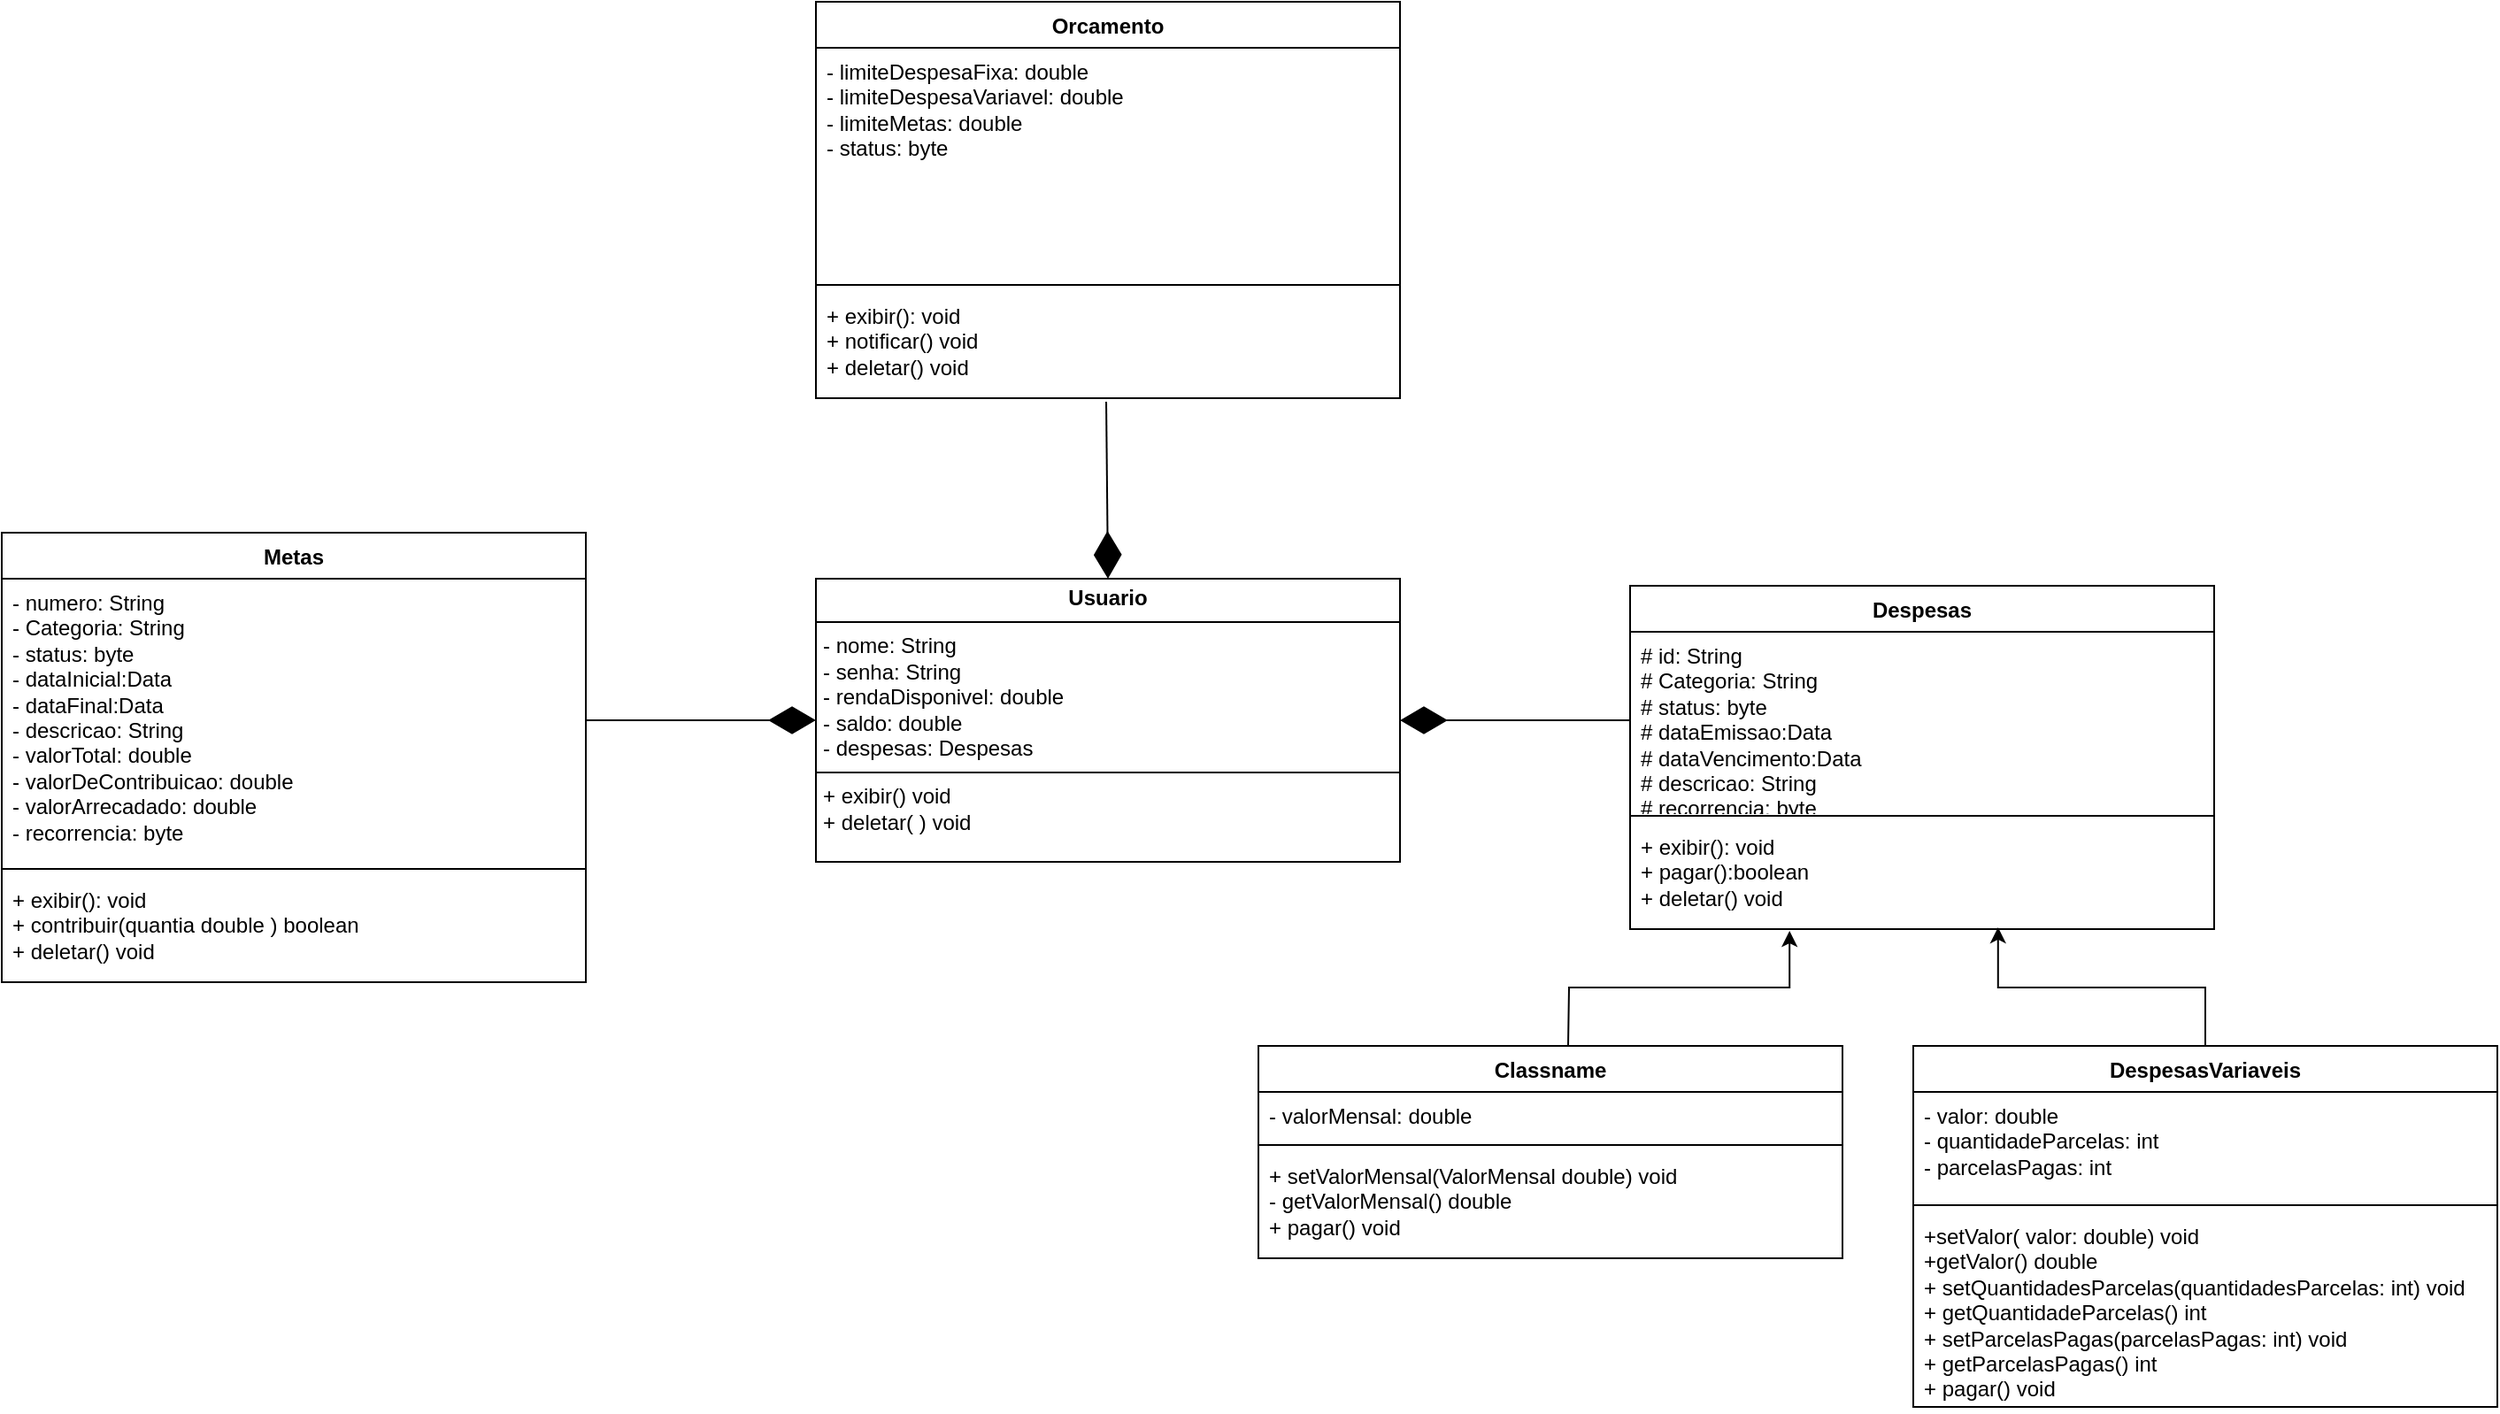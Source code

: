 <mxfile version="24.0.5" type="github">
  <diagram id="C5RBs43oDa-KdzZeNtuy" name="Page-1">
    <mxGraphModel dx="2261" dy="1949" grid="1" gridSize="10" guides="1" tooltips="1" connect="1" arrows="1" fold="1" page="1" pageScale="1" pageWidth="827" pageHeight="1169" math="0" shadow="0">
      <root>
        <mxCell id="WIyWlLk6GJQsqaUBKTNV-0" />
        <mxCell id="WIyWlLk6GJQsqaUBKTNV-1" parent="WIyWlLk6GJQsqaUBKTNV-0" />
        <mxCell id="Xsj6mDMWJkw63rFZN-va-0" value="&lt;p style=&quot;margin:0px;margin-top:4px;text-align:center;&quot;&gt;&lt;b&gt;Usuario&lt;/b&gt;&lt;/p&gt;&lt;hr size=&quot;1&quot; style=&quot;border-style:solid;&quot;&gt;&lt;p style=&quot;margin:0px;margin-left:4px;&quot;&gt;- nome: String&lt;/p&gt;&lt;p style=&quot;margin:0px;margin-left:4px;&quot;&gt;- senha: String&lt;/p&gt;&lt;p style=&quot;margin:0px;margin-left:4px;&quot;&gt;- rendaDisponivel: double&lt;/p&gt;&lt;p style=&quot;margin:0px;margin-left:4px;&quot;&gt;- saldo: double&lt;/p&gt;&lt;p style=&quot;margin:0px;margin-left:4px;&quot;&gt;- despesas: Despesas&lt;/p&gt;&lt;hr size=&quot;1&quot; style=&quot;border-style:solid;&quot;&gt;&lt;p style=&quot;margin:0px;margin-left:4px;&quot;&gt;+ exibir() void&amp;nbsp;&lt;/p&gt;&lt;p style=&quot;margin:0px;margin-left:4px;&quot;&gt;+ deletar( ) void&lt;/p&gt;" style="verticalAlign=top;align=left;overflow=fill;html=1;whiteSpace=wrap;" vertex="1" parent="WIyWlLk6GJQsqaUBKTNV-1">
          <mxGeometry x="10" y="136" width="330" height="160" as="geometry" />
        </mxCell>
        <mxCell id="Xsj6mDMWJkw63rFZN-va-6" value="Despesas" style="swimlane;fontStyle=1;align=center;verticalAlign=top;childLayout=stackLayout;horizontal=1;startSize=26;horizontalStack=0;resizeParent=1;resizeParentMax=0;resizeLast=0;collapsible=1;marginBottom=0;whiteSpace=wrap;html=1;" vertex="1" parent="WIyWlLk6GJQsqaUBKTNV-1">
          <mxGeometry x="470" y="140" width="330" height="194" as="geometry" />
        </mxCell>
        <mxCell id="Xsj6mDMWJkw63rFZN-va-7" value="&lt;div&gt;&lt;span style=&quot;background-color: initial;&quot;&gt;# id: String&lt;/span&gt;&lt;/div&gt;&lt;div&gt;&lt;span style=&quot;background-color: initial;&quot;&gt;# Categoria: String&lt;/span&gt;&lt;br&gt;&lt;/div&gt;&lt;div&gt;&lt;span style=&quot;background-color: initial;&quot;&gt;# status: byte&lt;/span&gt;&lt;/div&gt;&lt;div&gt;# dataEmissao:Data&lt;/div&gt;&lt;div&gt;&lt;span style=&quot;background-color: initial;&quot;&gt;# dataVencimento:Data&lt;/span&gt;&lt;/div&gt;&lt;div&gt;&lt;span style=&quot;background-color: initial;&quot;&gt;# descricao: String&lt;/span&gt;&lt;/div&gt;&lt;div&gt;&lt;span style=&quot;background-color: initial;&quot;&gt;# recorrencia: byte&lt;/span&gt;&lt;/div&gt;" style="text;strokeColor=none;fillColor=none;align=left;verticalAlign=top;spacingLeft=4;spacingRight=4;overflow=hidden;rotatable=0;points=[[0,0.5],[1,0.5]];portConstraint=eastwest;whiteSpace=wrap;html=1;" vertex="1" parent="Xsj6mDMWJkw63rFZN-va-6">
          <mxGeometry y="26" width="330" height="100" as="geometry" />
        </mxCell>
        <mxCell id="Xsj6mDMWJkw63rFZN-va-8" value="" style="line;strokeWidth=1;fillColor=none;align=left;verticalAlign=middle;spacingTop=-1;spacingLeft=3;spacingRight=3;rotatable=0;labelPosition=right;points=[];portConstraint=eastwest;strokeColor=inherit;" vertex="1" parent="Xsj6mDMWJkw63rFZN-va-6">
          <mxGeometry y="126" width="330" height="8" as="geometry" />
        </mxCell>
        <mxCell id="Xsj6mDMWJkw63rFZN-va-9" value="&lt;div&gt;&lt;span style=&quot;background-color: initial;&quot;&gt;+ exibir(): void&lt;/span&gt;&lt;br&gt;&lt;/div&gt;&lt;div&gt;+ pagar():boolean&lt;/div&gt;&lt;div&gt;+ deletar() void&lt;/div&gt;" style="text;strokeColor=none;fillColor=none;align=left;verticalAlign=top;spacingLeft=4;spacingRight=4;overflow=hidden;rotatable=0;points=[[0,0.5],[1,0.5]];portConstraint=eastwest;whiteSpace=wrap;html=1;" vertex="1" parent="Xsj6mDMWJkw63rFZN-va-6">
          <mxGeometry y="134" width="330" height="60" as="geometry" />
        </mxCell>
        <mxCell id="Xsj6mDMWJkw63rFZN-va-14" value="DespesasVariaveis" style="swimlane;fontStyle=1;align=center;verticalAlign=top;childLayout=stackLayout;horizontal=1;startSize=26;horizontalStack=0;resizeParent=1;resizeParentMax=0;resizeLast=0;collapsible=1;marginBottom=0;whiteSpace=wrap;html=1;" vertex="1" parent="WIyWlLk6GJQsqaUBKTNV-1">
          <mxGeometry x="630" y="400" width="330" height="204" as="geometry" />
        </mxCell>
        <mxCell id="Xsj6mDMWJkw63rFZN-va-15" value="&lt;div&gt;- valor: double&lt;/div&gt;- quantidadeParcelas: int&lt;div&gt;- parcelasPagas: int&lt;/div&gt;" style="text;strokeColor=none;fillColor=none;align=left;verticalAlign=top;spacingLeft=4;spacingRight=4;overflow=hidden;rotatable=0;points=[[0,0.5],[1,0.5]];portConstraint=eastwest;whiteSpace=wrap;html=1;" vertex="1" parent="Xsj6mDMWJkw63rFZN-va-14">
          <mxGeometry y="26" width="330" height="60" as="geometry" />
        </mxCell>
        <mxCell id="Xsj6mDMWJkw63rFZN-va-16" value="" style="line;strokeWidth=1;fillColor=none;align=left;verticalAlign=middle;spacingTop=-1;spacingLeft=3;spacingRight=3;rotatable=0;labelPosition=right;points=[];portConstraint=eastwest;strokeColor=inherit;" vertex="1" parent="Xsj6mDMWJkw63rFZN-va-14">
          <mxGeometry y="86" width="330" height="8" as="geometry" />
        </mxCell>
        <mxCell id="Xsj6mDMWJkw63rFZN-va-17" value="&lt;div&gt;+setValor(&lt;span style=&quot;background-color: initial;&quot;&gt;&amp;nbsp;&lt;/span&gt;&lt;span style=&quot;background-color: initial;&quot;&gt;valor: double&lt;/span&gt;&lt;span style=&quot;background-color: initial;&quot;&gt;) void&lt;/span&gt;&lt;/div&gt;&lt;div&gt;&lt;span style=&quot;background-color: initial;&quot;&gt;+getValor() double&lt;/span&gt;&lt;/div&gt;&lt;div&gt;&lt;span style=&quot;background-color: initial;&quot;&gt;+ setQuantidadesParcelas(q&lt;/span&gt;&lt;span style=&quot;background-color: initial;&quot;&gt;uantidadesParcelas: int&lt;/span&gt;&lt;span style=&quot;background-color: initial;&quot;&gt;) void&lt;/span&gt;&lt;/div&gt;+ getQuantidadeParcelas() int&lt;div&gt;+ setP&lt;span style=&quot;background-color: initial;&quot;&gt;arcelasPagas(&lt;/span&gt;&lt;span style=&quot;background-color: initial;&quot;&gt;parcelasPagas: int&lt;/span&gt;&lt;span style=&quot;background-color: initial;&quot;&gt;) void&lt;/span&gt;&lt;/div&gt;&lt;div&gt;+ getParcelasPagas() int&lt;span style=&quot;background-color: initial;&quot;&gt;&lt;br&gt;&lt;/span&gt;&lt;/div&gt;&lt;div&gt;+ pagar() void&lt;/div&gt;" style="text;strokeColor=none;fillColor=none;align=left;verticalAlign=top;spacingLeft=4;spacingRight=4;overflow=hidden;rotatable=0;points=[[0,0.5],[1,0.5]];portConstraint=eastwest;whiteSpace=wrap;html=1;" vertex="1" parent="Xsj6mDMWJkw63rFZN-va-14">
          <mxGeometry y="94" width="330" height="110" as="geometry" />
        </mxCell>
        <mxCell id="Xsj6mDMWJkw63rFZN-va-33" style="edgeStyle=orthogonalEdgeStyle;rounded=0;orthogonalLoop=1;jettySize=auto;html=1;entryX=0.63;entryY=0.983;entryDx=0;entryDy=0;entryPerimeter=0;" edge="1" parent="WIyWlLk6GJQsqaUBKTNV-1" source="Xsj6mDMWJkw63rFZN-va-14" target="Xsj6mDMWJkw63rFZN-va-9">
          <mxGeometry relative="1" as="geometry" />
        </mxCell>
        <mxCell id="Xsj6mDMWJkw63rFZN-va-34" style="edgeStyle=orthogonalEdgeStyle;rounded=0;orthogonalLoop=1;jettySize=auto;html=1;entryX=0.273;entryY=1.017;entryDx=0;entryDy=0;entryPerimeter=0;" edge="1" parent="WIyWlLk6GJQsqaUBKTNV-1" target="Xsj6mDMWJkw63rFZN-va-9">
          <mxGeometry relative="1" as="geometry">
            <mxPoint x="435" y="400" as="sourcePoint" />
          </mxGeometry>
        </mxCell>
        <mxCell id="Xsj6mDMWJkw63rFZN-va-35" value="Classname" style="swimlane;fontStyle=1;align=center;verticalAlign=top;childLayout=stackLayout;horizontal=1;startSize=26;horizontalStack=0;resizeParent=1;resizeParentMax=0;resizeLast=0;collapsible=1;marginBottom=0;whiteSpace=wrap;html=1;" vertex="1" parent="WIyWlLk6GJQsqaUBKTNV-1">
          <mxGeometry x="260" y="400" width="330" height="120" as="geometry" />
        </mxCell>
        <mxCell id="Xsj6mDMWJkw63rFZN-va-36" value="- valorMensal: double" style="text;strokeColor=none;fillColor=none;align=left;verticalAlign=top;spacingLeft=4;spacingRight=4;overflow=hidden;rotatable=0;points=[[0,0.5],[1,0.5]];portConstraint=eastwest;whiteSpace=wrap;html=1;" vertex="1" parent="Xsj6mDMWJkw63rFZN-va-35">
          <mxGeometry y="26" width="330" height="26" as="geometry" />
        </mxCell>
        <mxCell id="Xsj6mDMWJkw63rFZN-va-37" value="" style="line;strokeWidth=1;fillColor=none;align=left;verticalAlign=middle;spacingTop=-1;spacingLeft=3;spacingRight=3;rotatable=0;labelPosition=right;points=[];portConstraint=eastwest;strokeColor=inherit;" vertex="1" parent="Xsj6mDMWJkw63rFZN-va-35">
          <mxGeometry y="52" width="330" height="8" as="geometry" />
        </mxCell>
        <mxCell id="Xsj6mDMWJkw63rFZN-va-38" value="&lt;div&gt;+ setValorMensal(&lt;span style=&quot;background-color: initial;&quot;&gt;ValorMensal double&lt;/span&gt;&lt;span style=&quot;background-color: initial;&quot;&gt;) void&lt;/span&gt;&lt;/div&gt;&lt;div&gt;&lt;span style=&quot;background-color: initial;&quot;&gt;- getValorMensal() double&lt;/span&gt;&lt;/div&gt;&lt;div&gt;&lt;span style=&quot;background-color: initial;&quot;&gt;+ pagar() void&lt;/span&gt;&lt;/div&gt;" style="text;strokeColor=none;fillColor=none;align=left;verticalAlign=top;spacingLeft=4;spacingRight=4;overflow=hidden;rotatable=0;points=[[0,0.5],[1,0.5]];portConstraint=eastwest;whiteSpace=wrap;html=1;" vertex="1" parent="Xsj6mDMWJkw63rFZN-va-35">
          <mxGeometry y="60" width="330" height="60" as="geometry" />
        </mxCell>
        <mxCell id="Xsj6mDMWJkw63rFZN-va-44" value="" style="endArrow=diamondThin;endFill=1;endSize=24;html=1;rounded=0;entryX=1;entryY=0.5;entryDx=0;entryDy=0;exitX=0;exitY=0.5;exitDx=0;exitDy=0;" edge="1" parent="WIyWlLk6GJQsqaUBKTNV-1" source="Xsj6mDMWJkw63rFZN-va-7" target="Xsj6mDMWJkw63rFZN-va-0">
          <mxGeometry width="160" relative="1" as="geometry">
            <mxPoint x="330" y="300" as="sourcePoint" />
            <mxPoint x="490" y="300" as="targetPoint" />
          </mxGeometry>
        </mxCell>
        <mxCell id="Xsj6mDMWJkw63rFZN-va-45" value="Metas" style="swimlane;fontStyle=1;align=center;verticalAlign=top;childLayout=stackLayout;horizontal=1;startSize=26;horizontalStack=0;resizeParent=1;resizeParentMax=0;resizeLast=0;collapsible=1;marginBottom=0;whiteSpace=wrap;html=1;" vertex="1" parent="WIyWlLk6GJQsqaUBKTNV-1">
          <mxGeometry x="-450" y="110" width="330" height="254" as="geometry" />
        </mxCell>
        <mxCell id="Xsj6mDMWJkw63rFZN-va-46" value="&lt;div&gt;&lt;span style=&quot;background-color: initial;&quot;&gt;- numero: String&lt;/span&gt;&lt;/div&gt;&lt;div&gt;&lt;span style=&quot;background-color: initial;&quot;&gt;- Categoria: String&lt;/span&gt;&lt;br&gt;&lt;/div&gt;&lt;div&gt;&lt;span style=&quot;background-color: initial;&quot;&gt;- status: byte&lt;/span&gt;&lt;/div&gt;&lt;div&gt;- dataInicial:Data&lt;/div&gt;&lt;div&gt;&lt;span style=&quot;background-color: initial;&quot;&gt;- dataFinal:Data&lt;/span&gt;&lt;/div&gt;&lt;div&gt;&lt;span style=&quot;background-color: initial;&quot;&gt;- descricao: String&lt;/span&gt;&lt;/div&gt;&lt;div&gt;&lt;span style=&quot;background-color: initial;&quot;&gt;- valorTotal: double&lt;/span&gt;&lt;/div&gt;&lt;div&gt;&lt;span style=&quot;background-color: initial;&quot;&gt;- valorDeContribuicao: double&lt;/span&gt;&lt;/div&gt;&lt;div&gt;&lt;span style=&quot;background-color: initial;&quot;&gt;- valorArrecadado: double&lt;/span&gt;&lt;/div&gt;&lt;div&gt;- recorrencia: byte&lt;/div&gt;" style="text;strokeColor=none;fillColor=none;align=left;verticalAlign=top;spacingLeft=4;spacingRight=4;overflow=hidden;rotatable=0;points=[[0,0.5],[1,0.5]];portConstraint=eastwest;whiteSpace=wrap;html=1;" vertex="1" parent="Xsj6mDMWJkw63rFZN-va-45">
          <mxGeometry y="26" width="330" height="160" as="geometry" />
        </mxCell>
        <mxCell id="Xsj6mDMWJkw63rFZN-va-47" value="" style="line;strokeWidth=1;fillColor=none;align=left;verticalAlign=middle;spacingTop=-1;spacingLeft=3;spacingRight=3;rotatable=0;labelPosition=right;points=[];portConstraint=eastwest;strokeColor=inherit;" vertex="1" parent="Xsj6mDMWJkw63rFZN-va-45">
          <mxGeometry y="186" width="330" height="8" as="geometry" />
        </mxCell>
        <mxCell id="Xsj6mDMWJkw63rFZN-va-48" value="&lt;div&gt;&lt;span style=&quot;background-color: initial;&quot;&gt;+ exibir(): void&lt;/span&gt;&lt;br&gt;&lt;/div&gt;&lt;div&gt;+ contribuir(quantia double ) boolean&lt;/div&gt;&lt;div&gt;+ deletar() void&lt;/div&gt;" style="text;strokeColor=none;fillColor=none;align=left;verticalAlign=top;spacingLeft=4;spacingRight=4;overflow=hidden;rotatable=0;points=[[0,0.5],[1,0.5]];portConstraint=eastwest;whiteSpace=wrap;html=1;" vertex="1" parent="Xsj6mDMWJkw63rFZN-va-45">
          <mxGeometry y="194" width="330" height="60" as="geometry" />
        </mxCell>
        <mxCell id="Xsj6mDMWJkw63rFZN-va-49" value="" style="endArrow=diamondThin;endFill=1;endSize=24;html=1;rounded=0;exitX=1;exitY=0.5;exitDx=0;exitDy=0;entryX=0;entryY=0.5;entryDx=0;entryDy=0;" edge="1" parent="WIyWlLk6GJQsqaUBKTNV-1" source="Xsj6mDMWJkw63rFZN-va-46" target="Xsj6mDMWJkw63rFZN-va-0">
          <mxGeometry width="160" relative="1" as="geometry">
            <mxPoint x="-110" y="300" as="sourcePoint" />
            <mxPoint x="50" y="300" as="targetPoint" />
          </mxGeometry>
        </mxCell>
        <mxCell id="Xsj6mDMWJkw63rFZN-va-50" value="Orcamento" style="swimlane;fontStyle=1;align=center;verticalAlign=top;childLayout=stackLayout;horizontal=1;startSize=26;horizontalStack=0;resizeParent=1;resizeParentMax=0;resizeLast=0;collapsible=1;marginBottom=0;whiteSpace=wrap;html=1;" vertex="1" parent="WIyWlLk6GJQsqaUBKTNV-1">
          <mxGeometry x="10" y="-190" width="330" height="224" as="geometry" />
        </mxCell>
        <mxCell id="Xsj6mDMWJkw63rFZN-va-51" value="- limiteDespesaFixa: double&lt;div&gt;- limiteDespesaVariavel: double&lt;br&gt;&lt;/div&gt;&lt;div&gt;- limiteMetas: double&lt;/div&gt;&lt;div&gt;- status: byte&lt;/div&gt;" style="text;strokeColor=none;fillColor=none;align=left;verticalAlign=top;spacingLeft=4;spacingRight=4;overflow=hidden;rotatable=0;points=[[0,0.5],[1,0.5]];portConstraint=eastwest;whiteSpace=wrap;html=1;" vertex="1" parent="Xsj6mDMWJkw63rFZN-va-50">
          <mxGeometry y="26" width="330" height="130" as="geometry" />
        </mxCell>
        <mxCell id="Xsj6mDMWJkw63rFZN-va-52" value="" style="line;strokeWidth=1;fillColor=none;align=left;verticalAlign=middle;spacingTop=-1;spacingLeft=3;spacingRight=3;rotatable=0;labelPosition=right;points=[];portConstraint=eastwest;strokeColor=inherit;" vertex="1" parent="Xsj6mDMWJkw63rFZN-va-50">
          <mxGeometry y="156" width="330" height="8" as="geometry" />
        </mxCell>
        <mxCell id="Xsj6mDMWJkw63rFZN-va-53" value="&lt;div&gt;&lt;span style=&quot;background-color: initial;&quot;&gt;+ exibir(): void&lt;/span&gt;&lt;/div&gt;&lt;div&gt;&lt;span style=&quot;background-color: initial;&quot;&gt;+ notificar() void&lt;/span&gt;&lt;/div&gt;&lt;div&gt;+ deletar() void&lt;/div&gt;" style="text;strokeColor=none;fillColor=none;align=left;verticalAlign=top;spacingLeft=4;spacingRight=4;overflow=hidden;rotatable=0;points=[[0,0.5],[1,0.5]];portConstraint=eastwest;whiteSpace=wrap;html=1;" vertex="1" parent="Xsj6mDMWJkw63rFZN-va-50">
          <mxGeometry y="164" width="330" height="60" as="geometry" />
        </mxCell>
        <mxCell id="Xsj6mDMWJkw63rFZN-va-54" value="" style="endArrow=diamondThin;endFill=1;endSize=24;html=1;rounded=0;exitX=0.497;exitY=1.033;exitDx=0;exitDy=0;entryX=0.5;entryY=0;entryDx=0;entryDy=0;exitPerimeter=0;" edge="1" parent="WIyWlLk6GJQsqaUBKTNV-1" source="Xsj6mDMWJkw63rFZN-va-53" target="Xsj6mDMWJkw63rFZN-va-0">
          <mxGeometry width="160" relative="1" as="geometry">
            <mxPoint x="180" y="93" as="sourcePoint" />
            <mxPoint x="308" y="90" as="targetPoint" />
          </mxGeometry>
        </mxCell>
      </root>
    </mxGraphModel>
  </diagram>
</mxfile>
